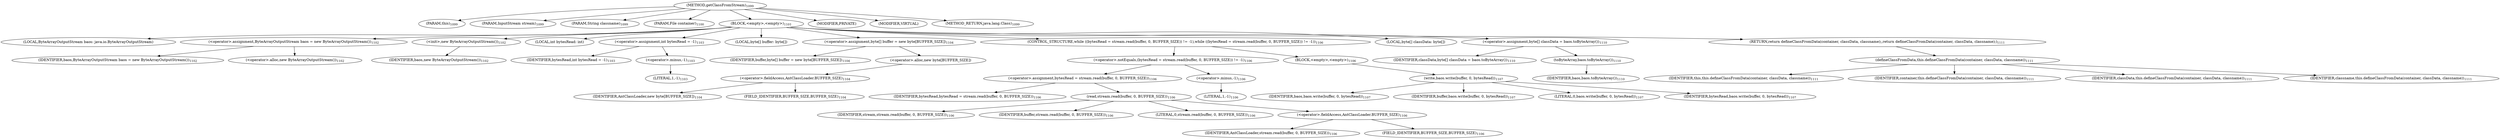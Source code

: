 digraph "getClassFromStream" {  
"1937" [label = <(METHOD,getClassFromStream)<SUB>1099</SUB>> ]
"121" [label = <(PARAM,this)<SUB>1099</SUB>> ]
"1938" [label = <(PARAM,InputStream stream)<SUB>1099</SUB>> ]
"1939" [label = <(PARAM,String classname)<SUB>1099</SUB>> ]
"1940" [label = <(PARAM,File container)<SUB>1100</SUB>> ]
"1941" [label = <(BLOCK,&lt;empty&gt;,&lt;empty&gt;)<SUB>1101</SUB>> ]
"119" [label = <(LOCAL,ByteArrayOutputStream baos: java.io.ByteArrayOutputStream)> ]
"1942" [label = <(&lt;operator&gt;.assignment,ByteArrayOutputStream baos = new ByteArrayOutputStream())<SUB>1102</SUB>> ]
"1943" [label = <(IDENTIFIER,baos,ByteArrayOutputStream baos = new ByteArrayOutputStream())<SUB>1102</SUB>> ]
"1944" [label = <(&lt;operator&gt;.alloc,new ByteArrayOutputStream())<SUB>1102</SUB>> ]
"1945" [label = <(&lt;init&gt;,new ByteArrayOutputStream())<SUB>1102</SUB>> ]
"118" [label = <(IDENTIFIER,baos,new ByteArrayOutputStream())<SUB>1102</SUB>> ]
"1946" [label = <(LOCAL,int bytesRead: int)> ]
"1947" [label = <(&lt;operator&gt;.assignment,int bytesRead = -1)<SUB>1103</SUB>> ]
"1948" [label = <(IDENTIFIER,bytesRead,int bytesRead = -1)<SUB>1103</SUB>> ]
"1949" [label = <(&lt;operator&gt;.minus,-1)<SUB>1103</SUB>> ]
"1950" [label = <(LITERAL,1,-1)<SUB>1103</SUB>> ]
"1951" [label = <(LOCAL,byte[] buffer: byte[])> ]
"1952" [label = <(&lt;operator&gt;.assignment,byte[] buffer = new byte[BUFFER_SIZE])<SUB>1104</SUB>> ]
"1953" [label = <(IDENTIFIER,buffer,byte[] buffer = new byte[BUFFER_SIZE])<SUB>1104</SUB>> ]
"1954" [label = <(&lt;operator&gt;.alloc,new byte[BUFFER_SIZE])> ]
"1955" [label = <(&lt;operator&gt;.fieldAccess,AntClassLoader.BUFFER_SIZE)<SUB>1104</SUB>> ]
"1956" [label = <(IDENTIFIER,AntClassLoader,new byte[BUFFER_SIZE])<SUB>1104</SUB>> ]
"1957" [label = <(FIELD_IDENTIFIER,BUFFER_SIZE,BUFFER_SIZE)<SUB>1104</SUB>> ]
"1958" [label = <(CONTROL_STRUCTURE,while ((bytesRead = stream.read(buffer, 0, BUFFER_SIZE)) != -1),while ((bytesRead = stream.read(buffer, 0, BUFFER_SIZE)) != -1))<SUB>1106</SUB>> ]
"1959" [label = <(&lt;operator&gt;.notEquals,(bytesRead = stream.read(buffer, 0, BUFFER_SIZE)) != -1)<SUB>1106</SUB>> ]
"1960" [label = <(&lt;operator&gt;.assignment,bytesRead = stream.read(buffer, 0, BUFFER_SIZE))<SUB>1106</SUB>> ]
"1961" [label = <(IDENTIFIER,bytesRead,bytesRead = stream.read(buffer, 0, BUFFER_SIZE))<SUB>1106</SUB>> ]
"1962" [label = <(read,stream.read(buffer, 0, BUFFER_SIZE))<SUB>1106</SUB>> ]
"1963" [label = <(IDENTIFIER,stream,stream.read(buffer, 0, BUFFER_SIZE))<SUB>1106</SUB>> ]
"1964" [label = <(IDENTIFIER,buffer,stream.read(buffer, 0, BUFFER_SIZE))<SUB>1106</SUB>> ]
"1965" [label = <(LITERAL,0,stream.read(buffer, 0, BUFFER_SIZE))<SUB>1106</SUB>> ]
"1966" [label = <(&lt;operator&gt;.fieldAccess,AntClassLoader.BUFFER_SIZE)<SUB>1106</SUB>> ]
"1967" [label = <(IDENTIFIER,AntClassLoader,stream.read(buffer, 0, BUFFER_SIZE))<SUB>1106</SUB>> ]
"1968" [label = <(FIELD_IDENTIFIER,BUFFER_SIZE,BUFFER_SIZE)<SUB>1106</SUB>> ]
"1969" [label = <(&lt;operator&gt;.minus,-1)<SUB>1106</SUB>> ]
"1970" [label = <(LITERAL,1,-1)<SUB>1106</SUB>> ]
"1971" [label = <(BLOCK,&lt;empty&gt;,&lt;empty&gt;)<SUB>1106</SUB>> ]
"1972" [label = <(write,baos.write(buffer, 0, bytesRead))<SUB>1107</SUB>> ]
"1973" [label = <(IDENTIFIER,baos,baos.write(buffer, 0, bytesRead))<SUB>1107</SUB>> ]
"1974" [label = <(IDENTIFIER,buffer,baos.write(buffer, 0, bytesRead))<SUB>1107</SUB>> ]
"1975" [label = <(LITERAL,0,baos.write(buffer, 0, bytesRead))<SUB>1107</SUB>> ]
"1976" [label = <(IDENTIFIER,bytesRead,baos.write(buffer, 0, bytesRead))<SUB>1107</SUB>> ]
"1977" [label = <(LOCAL,byte[] classData: byte[])> ]
"1978" [label = <(&lt;operator&gt;.assignment,byte[] classData = baos.toByteArray())<SUB>1110</SUB>> ]
"1979" [label = <(IDENTIFIER,classData,byte[] classData = baos.toByteArray())<SUB>1110</SUB>> ]
"1980" [label = <(toByteArray,baos.toByteArray())<SUB>1110</SUB>> ]
"1981" [label = <(IDENTIFIER,baos,baos.toByteArray())<SUB>1110</SUB>> ]
"1982" [label = <(RETURN,return defineClassFromData(container, classData, classname);,return defineClassFromData(container, classData, classname);)<SUB>1111</SUB>> ]
"1983" [label = <(defineClassFromData,this.defineClassFromData(container, classData, classname))<SUB>1111</SUB>> ]
"120" [label = <(IDENTIFIER,this,this.defineClassFromData(container, classData, classname))<SUB>1111</SUB>> ]
"1984" [label = <(IDENTIFIER,container,this.defineClassFromData(container, classData, classname))<SUB>1111</SUB>> ]
"1985" [label = <(IDENTIFIER,classData,this.defineClassFromData(container, classData, classname))<SUB>1111</SUB>> ]
"1986" [label = <(IDENTIFIER,classname,this.defineClassFromData(container, classData, classname))<SUB>1111</SUB>> ]
"1987" [label = <(MODIFIER,PRIVATE)> ]
"1988" [label = <(MODIFIER,VIRTUAL)> ]
"1989" [label = <(METHOD_RETURN,java.lang.Class)<SUB>1099</SUB>> ]
  "1937" -> "121" 
  "1937" -> "1938" 
  "1937" -> "1939" 
  "1937" -> "1940" 
  "1937" -> "1941" 
  "1937" -> "1987" 
  "1937" -> "1988" 
  "1937" -> "1989" 
  "1941" -> "119" 
  "1941" -> "1942" 
  "1941" -> "1945" 
  "1941" -> "1946" 
  "1941" -> "1947" 
  "1941" -> "1951" 
  "1941" -> "1952" 
  "1941" -> "1958" 
  "1941" -> "1977" 
  "1941" -> "1978" 
  "1941" -> "1982" 
  "1942" -> "1943" 
  "1942" -> "1944" 
  "1945" -> "118" 
  "1947" -> "1948" 
  "1947" -> "1949" 
  "1949" -> "1950" 
  "1952" -> "1953" 
  "1952" -> "1954" 
  "1954" -> "1955" 
  "1955" -> "1956" 
  "1955" -> "1957" 
  "1958" -> "1959" 
  "1958" -> "1971" 
  "1959" -> "1960" 
  "1959" -> "1969" 
  "1960" -> "1961" 
  "1960" -> "1962" 
  "1962" -> "1963" 
  "1962" -> "1964" 
  "1962" -> "1965" 
  "1962" -> "1966" 
  "1966" -> "1967" 
  "1966" -> "1968" 
  "1969" -> "1970" 
  "1971" -> "1972" 
  "1972" -> "1973" 
  "1972" -> "1974" 
  "1972" -> "1975" 
  "1972" -> "1976" 
  "1978" -> "1979" 
  "1978" -> "1980" 
  "1980" -> "1981" 
  "1982" -> "1983" 
  "1983" -> "120" 
  "1983" -> "1984" 
  "1983" -> "1985" 
  "1983" -> "1986" 
}
